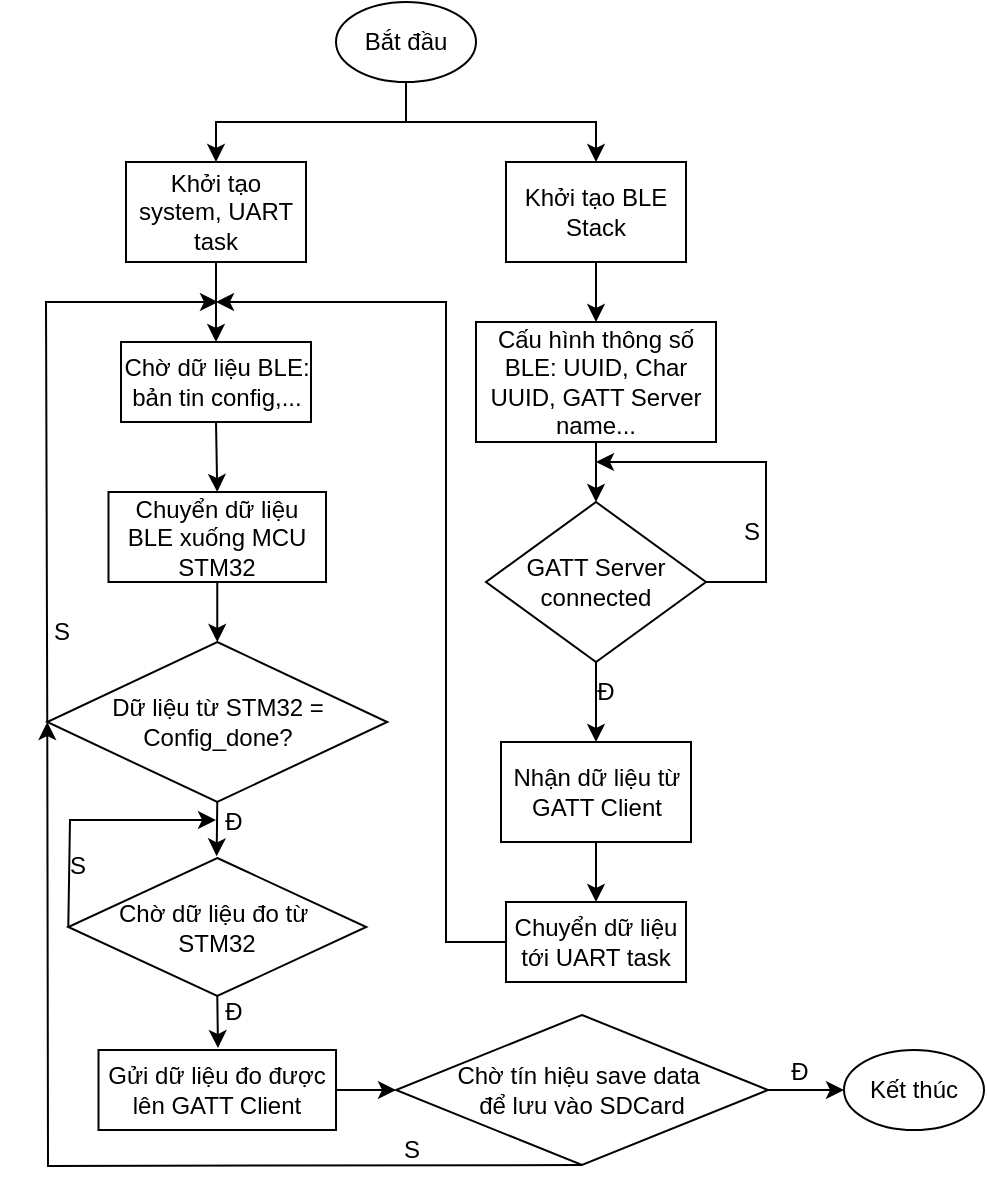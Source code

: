 <mxfile version="24.6.4" type="github">
  <diagram name="Trang-1" id="5MpEeCYLcMmnyMq-eZr1">
    <mxGraphModel dx="1262" dy="686" grid="0" gridSize="10" guides="1" tooltips="1" connect="1" arrows="1" fold="1" page="1" pageScale="1" pageWidth="850" pageHeight="1100" math="0" shadow="0">
      <root>
        <mxCell id="0" />
        <mxCell id="1" parent="0" />
        <mxCell id="8tfWesdkJqedTnPdc9yw-1" value="Bắt đầu" style="ellipse;whiteSpace=wrap;html=1;" parent="1" vertex="1">
          <mxGeometry x="385" y="340" width="70" height="40" as="geometry" />
        </mxCell>
        <mxCell id="8tfWesdkJqedTnPdc9yw-2" value="Khởi tạo BLE Stack" style="rounded=0;whiteSpace=wrap;html=1;" parent="1" vertex="1">
          <mxGeometry x="470" y="420" width="90" height="50" as="geometry" />
        </mxCell>
        <mxCell id="8tfWesdkJqedTnPdc9yw-3" value="Khởi tạo system, UART task" style="rounded=0;whiteSpace=wrap;html=1;" parent="1" vertex="1">
          <mxGeometry x="280" y="420" width="90" height="50" as="geometry" />
        </mxCell>
        <mxCell id="8tfWesdkJqedTnPdc9yw-4" value="Cấu hình thông số BLE: UUID, Char UUID, GATT Server name..." style="rounded=0;whiteSpace=wrap;html=1;" parent="1" vertex="1">
          <mxGeometry x="455" y="500" width="120" height="60" as="geometry" />
        </mxCell>
        <mxCell id="8tfWesdkJqedTnPdc9yw-5" value="GATT Server connected" style="rhombus;whiteSpace=wrap;html=1;" parent="1" vertex="1">
          <mxGeometry x="460" y="590" width="110" height="80" as="geometry" />
        </mxCell>
        <mxCell id="8tfWesdkJqedTnPdc9yw-6" value="" style="endArrow=classic;html=1;rounded=0;exitX=0.5;exitY=1;exitDx=0;exitDy=0;" parent="1" source="8tfWesdkJqedTnPdc9yw-2" target="8tfWesdkJqedTnPdc9yw-4" edge="1">
          <mxGeometry width="50" height="50" relative="1" as="geometry">
            <mxPoint x="350" y="600" as="sourcePoint" />
            <mxPoint x="400" y="550" as="targetPoint" />
          </mxGeometry>
        </mxCell>
        <mxCell id="8tfWesdkJqedTnPdc9yw-7" value="" style="endArrow=classic;html=1;rounded=0;exitX=0.5;exitY=1;exitDx=0;exitDy=0;entryX=0.5;entryY=0;entryDx=0;entryDy=0;" parent="1" source="8tfWesdkJqedTnPdc9yw-4" target="8tfWesdkJqedTnPdc9yw-5" edge="1">
          <mxGeometry width="50" height="50" relative="1" as="geometry">
            <mxPoint x="350" y="600" as="sourcePoint" />
            <mxPoint x="400" y="550" as="targetPoint" />
          </mxGeometry>
        </mxCell>
        <mxCell id="8tfWesdkJqedTnPdc9yw-8" value="Nhận dữ liệu từ GATT Client" style="rounded=0;whiteSpace=wrap;html=1;" parent="1" vertex="1">
          <mxGeometry x="467.5" y="710" width="95" height="50" as="geometry" />
        </mxCell>
        <mxCell id="8tfWesdkJqedTnPdc9yw-9" value="" style="endArrow=classic;html=1;rounded=0;exitX=0.5;exitY=1;exitDx=0;exitDy=0;entryX=0.5;entryY=0;entryDx=0;entryDy=0;" parent="1" source="8tfWesdkJqedTnPdc9yw-5" target="8tfWesdkJqedTnPdc9yw-8" edge="1">
          <mxGeometry width="50" height="50" relative="1" as="geometry">
            <mxPoint x="350" y="600" as="sourcePoint" />
            <mxPoint x="400" y="550" as="targetPoint" />
          </mxGeometry>
        </mxCell>
        <mxCell id="8tfWesdkJqedTnPdc9yw-10" value="" style="endArrow=classic;html=1;rounded=0;exitX=1;exitY=0.5;exitDx=0;exitDy=0;" parent="1" source="8tfWesdkJqedTnPdc9yw-5" edge="1">
          <mxGeometry width="50" height="50" relative="1" as="geometry">
            <mxPoint x="565" y="623" as="sourcePoint" />
            <mxPoint x="515" y="570" as="targetPoint" />
            <Array as="points">
              <mxPoint x="600" y="630" />
              <mxPoint x="600" y="570" />
            </Array>
          </mxGeometry>
        </mxCell>
        <mxCell id="8tfWesdkJqedTnPdc9yw-11" value="S" style="text;html=1;align=center;verticalAlign=middle;whiteSpace=wrap;rounded=0;" parent="1" vertex="1">
          <mxGeometry x="562.5" y="590" width="60" height="30" as="geometry" />
        </mxCell>
        <mxCell id="8tfWesdkJqedTnPdc9yw-12" value="Đ" style="text;html=1;align=center;verticalAlign=middle;whiteSpace=wrap;rounded=0;" parent="1" vertex="1">
          <mxGeometry x="490" y="670" width="60" height="30" as="geometry" />
        </mxCell>
        <mxCell id="8tfWesdkJqedTnPdc9yw-13" value="Chuyển dữ liệu tới UART task" style="rounded=0;whiteSpace=wrap;html=1;" parent="1" vertex="1">
          <mxGeometry x="470" y="790" width="90" height="40" as="geometry" />
        </mxCell>
        <mxCell id="8tfWesdkJqedTnPdc9yw-14" value="" style="endArrow=classic;html=1;rounded=0;exitX=0.5;exitY=1;exitDx=0;exitDy=0;entryX=0.5;entryY=0;entryDx=0;entryDy=0;" parent="1" source="8tfWesdkJqedTnPdc9yw-8" target="8tfWesdkJqedTnPdc9yw-13" edge="1">
          <mxGeometry width="50" height="50" relative="1" as="geometry">
            <mxPoint x="330" y="650" as="sourcePoint" />
            <mxPoint x="380" y="600" as="targetPoint" />
          </mxGeometry>
        </mxCell>
        <mxCell id="8tfWesdkJqedTnPdc9yw-15" value="Chờ dữ liệu BLE: bản tin config,..." style="rounded=0;whiteSpace=wrap;html=1;" parent="1" vertex="1">
          <mxGeometry x="277.5" y="510" width="95" height="40" as="geometry" />
        </mxCell>
        <mxCell id="8tfWesdkJqedTnPdc9yw-16" value="" style="endArrow=classic;html=1;rounded=0;exitX=0.5;exitY=1;exitDx=0;exitDy=0;" parent="1" source="8tfWesdkJqedTnPdc9yw-3" target="8tfWesdkJqedTnPdc9yw-15" edge="1">
          <mxGeometry width="50" height="50" relative="1" as="geometry">
            <mxPoint x="330" y="650" as="sourcePoint" />
            <mxPoint x="380" y="600" as="targetPoint" />
          </mxGeometry>
        </mxCell>
        <mxCell id="8tfWesdkJqedTnPdc9yw-17" value="" style="endArrow=classic;html=1;rounded=0;" parent="1" edge="1">
          <mxGeometry width="50" height="50" relative="1" as="geometry">
            <mxPoint x="470" y="810" as="sourcePoint" />
            <mxPoint x="325" y="490" as="targetPoint" />
            <Array as="points">
              <mxPoint x="440" y="810" />
              <mxPoint x="440" y="490" />
            </Array>
          </mxGeometry>
        </mxCell>
        <mxCell id="8tfWesdkJqedTnPdc9yw-18" value="" style="endArrow=none;html=1;rounded=0;entryX=0.5;entryY=1;entryDx=0;entryDy=0;" parent="1" target="8tfWesdkJqedTnPdc9yw-1" edge="1">
          <mxGeometry width="50" height="50" relative="1" as="geometry">
            <mxPoint x="420" y="400" as="sourcePoint" />
            <mxPoint x="430" y="550" as="targetPoint" />
          </mxGeometry>
        </mxCell>
        <mxCell id="8tfWesdkJqedTnPdc9yw-19" value="" style="endArrow=classic;html=1;rounded=0;entryX=0.5;entryY=0;entryDx=0;entryDy=0;" parent="1" target="8tfWesdkJqedTnPdc9yw-2" edge="1">
          <mxGeometry width="50" height="50" relative="1" as="geometry">
            <mxPoint x="420" y="400" as="sourcePoint" />
            <mxPoint x="430" y="550" as="targetPoint" />
            <Array as="points">
              <mxPoint x="515" y="400" />
            </Array>
          </mxGeometry>
        </mxCell>
        <mxCell id="8tfWesdkJqedTnPdc9yw-20" value="" style="endArrow=classic;html=1;rounded=0;entryX=0.5;entryY=0;entryDx=0;entryDy=0;" parent="1" target="8tfWesdkJqedTnPdc9yw-3" edge="1">
          <mxGeometry width="50" height="50" relative="1" as="geometry">
            <mxPoint x="420" y="400" as="sourcePoint" />
            <mxPoint x="430" y="550" as="targetPoint" />
            <Array as="points">
              <mxPoint x="325" y="400" />
            </Array>
          </mxGeometry>
        </mxCell>
        <mxCell id="8tfWesdkJqedTnPdc9yw-21" value="Chuyển dữ liệu BLE xuống MCU STM32" style="rounded=0;whiteSpace=wrap;html=1;" parent="1" vertex="1">
          <mxGeometry x="271.25" y="585" width="108.75" height="45" as="geometry" />
        </mxCell>
        <mxCell id="8tfWesdkJqedTnPdc9yw-22" value="" style="endArrow=classic;html=1;rounded=0;exitX=0.5;exitY=1;exitDx=0;exitDy=0;entryX=0.5;entryY=0;entryDx=0;entryDy=0;" parent="1" source="8tfWesdkJqedTnPdc9yw-15" target="8tfWesdkJqedTnPdc9yw-21" edge="1">
          <mxGeometry width="50" height="50" relative="1" as="geometry">
            <mxPoint x="380" y="680" as="sourcePoint" />
            <mxPoint x="430" y="630" as="targetPoint" />
          </mxGeometry>
        </mxCell>
        <mxCell id="8tfWesdkJqedTnPdc9yw-23" value="Dữ liệu từ STM32 = Config_done?" style="rhombus;whiteSpace=wrap;html=1;" parent="1" vertex="1">
          <mxGeometry x="240.63" y="660" width="170" height="80" as="geometry" />
        </mxCell>
        <mxCell id="8tfWesdkJqedTnPdc9yw-25" value="" style="endArrow=classic;html=1;rounded=0;exitX=0;exitY=0.5;exitDx=0;exitDy=0;" parent="1" source="8tfWesdkJqedTnPdc9yw-23" edge="1">
          <mxGeometry width="50" height="50" relative="1" as="geometry">
            <mxPoint x="380" y="680" as="sourcePoint" />
            <mxPoint x="326" y="490" as="targetPoint" />
            <Array as="points">
              <mxPoint x="240" y="490" />
            </Array>
          </mxGeometry>
        </mxCell>
        <mxCell id="8tfWesdkJqedTnPdc9yw-26" value="S" style="text;html=1;align=center;verticalAlign=middle;whiteSpace=wrap;rounded=0;" parent="1" vertex="1">
          <mxGeometry x="217.5" y="640" width="60" height="30" as="geometry" />
        </mxCell>
        <mxCell id="8tfWesdkJqedTnPdc9yw-27" value="Gửi dữ liệu đo được lên GATT Client" style="rounded=0;whiteSpace=wrap;html=1;" parent="1" vertex="1">
          <mxGeometry x="266.26" y="864" width="118.75" height="40" as="geometry" />
        </mxCell>
        <mxCell id="8tfWesdkJqedTnPdc9yw-28" value="" style="endArrow=classic;html=1;rounded=0;exitX=0.5;exitY=1;exitDx=0;exitDy=0;entryX=0.372;entryY=0.939;entryDx=0;entryDy=0;entryPerimeter=0;" parent="1" source="8tfWesdkJqedTnPdc9yw-23" edge="1">
          <mxGeometry width="50" height="50" relative="1" as="geometry">
            <mxPoint x="380" y="820" as="sourcePoint" />
            <mxPoint x="325.32" y="767.17" as="targetPoint" />
          </mxGeometry>
        </mxCell>
        <mxCell id="8tfWesdkJqedTnPdc9yw-30" value="Kết thúc" style="ellipse;whiteSpace=wrap;html=1;" parent="1" vertex="1">
          <mxGeometry x="639" y="864" width="70" height="40" as="geometry" />
        </mxCell>
        <mxCell id="8tfWesdkJqedTnPdc9yw-31" value="" style="endArrow=classic;html=1;rounded=0;exitX=1;exitY=0.5;exitDx=0;exitDy=0;entryX=0;entryY=0.5;entryDx=0;entryDy=0;" parent="1" source="BnnEWRheOMcrQ9V38Cjb-11" target="8tfWesdkJqedTnPdc9yw-30" edge="1">
          <mxGeometry width="50" height="50" relative="1" as="geometry">
            <mxPoint x="652.635" y="834" as="sourcePoint" />
            <mxPoint x="757" y="784" as="targetPoint" />
          </mxGeometry>
        </mxCell>
        <mxCell id="BnnEWRheOMcrQ9V38Cjb-1" value="" style="endArrow=classic;html=1;rounded=0;entryX=0.5;entryY=0;entryDx=0;entryDy=0;exitX=0.5;exitY=1;exitDx=0;exitDy=0;" edge="1" parent="1" source="8tfWesdkJqedTnPdc9yw-21" target="8tfWesdkJqedTnPdc9yw-23">
          <mxGeometry width="50" height="50" relative="1" as="geometry">
            <mxPoint x="324" y="631" as="sourcePoint" />
            <mxPoint x="465" y="607" as="targetPoint" />
          </mxGeometry>
        </mxCell>
        <mxCell id="BnnEWRheOMcrQ9V38Cjb-3" value="Chờ dữ liệu đo từ&amp;nbsp;&lt;div&gt;STM32&lt;/div&gt;" style="rhombus;whiteSpace=wrap;html=1;" vertex="1" parent="1">
          <mxGeometry x="251.14" y="768" width="149" height="69" as="geometry" />
        </mxCell>
        <mxCell id="BnnEWRheOMcrQ9V38Cjb-4" value="" style="endArrow=classic;html=1;rounded=0;exitX=0.5;exitY=1;exitDx=0;exitDy=0;" edge="1" parent="1" source="BnnEWRheOMcrQ9V38Cjb-3">
          <mxGeometry width="50" height="50" relative="1" as="geometry">
            <mxPoint x="378" y="697" as="sourcePoint" />
            <mxPoint x="326" y="863" as="targetPoint" />
          </mxGeometry>
        </mxCell>
        <mxCell id="BnnEWRheOMcrQ9V38Cjb-5" value="Đ" style="text;html=1;align=center;verticalAlign=middle;whiteSpace=wrap;rounded=0;" vertex="1" parent="1">
          <mxGeometry x="304" y="735" width="60" height="30" as="geometry" />
        </mxCell>
        <mxCell id="BnnEWRheOMcrQ9V38Cjb-6" value="Đ" style="text;html=1;align=center;verticalAlign=middle;whiteSpace=wrap;rounded=0;" vertex="1" parent="1">
          <mxGeometry x="304" y="830" width="60" height="30" as="geometry" />
        </mxCell>
        <mxCell id="BnnEWRheOMcrQ9V38Cjb-7" value="" style="endArrow=classic;html=1;rounded=0;exitX=0;exitY=0.5;exitDx=0;exitDy=0;" edge="1" parent="1" source="BnnEWRheOMcrQ9V38Cjb-3">
          <mxGeometry width="50" height="50" relative="1" as="geometry">
            <mxPoint x="194" y="807" as="sourcePoint" />
            <mxPoint x="325" y="749" as="targetPoint" />
            <Array as="points">
              <mxPoint x="252" y="749" />
            </Array>
          </mxGeometry>
        </mxCell>
        <mxCell id="BnnEWRheOMcrQ9V38Cjb-9" value="S" style="text;html=1;align=center;verticalAlign=middle;whiteSpace=wrap;rounded=0;" vertex="1" parent="1">
          <mxGeometry x="226" y="757" width="60" height="30" as="geometry" />
        </mxCell>
        <mxCell id="BnnEWRheOMcrQ9V38Cjb-11" value="Chờ tín hiệu save data&amp;nbsp;&lt;div&gt;để lưu vào SDCard&lt;/div&gt;" style="rhombus;whiteSpace=wrap;html=1;" vertex="1" parent="1">
          <mxGeometry x="415" y="846.5" width="186" height="75" as="geometry" />
        </mxCell>
        <mxCell id="BnnEWRheOMcrQ9V38Cjb-12" value="" style="endArrow=classic;html=1;rounded=0;exitX=1;exitY=0.5;exitDx=0;exitDy=0;entryX=0;entryY=0.5;entryDx=0;entryDy=0;" edge="1" parent="1" source="8tfWesdkJqedTnPdc9yw-27" target="BnnEWRheOMcrQ9V38Cjb-11">
          <mxGeometry width="50" height="50" relative="1" as="geometry">
            <mxPoint x="401" y="689" as="sourcePoint" />
            <mxPoint x="451" y="639" as="targetPoint" />
          </mxGeometry>
        </mxCell>
        <mxCell id="BnnEWRheOMcrQ9V38Cjb-13" value="Đ" style="text;html=1;align=center;verticalAlign=middle;whiteSpace=wrap;rounded=0;" vertex="1" parent="1">
          <mxGeometry x="587" y="860" width="60" height="30" as="geometry" />
        </mxCell>
        <mxCell id="BnnEWRheOMcrQ9V38Cjb-14" value="" style="endArrow=classic;html=1;rounded=0;exitX=0.5;exitY=1;exitDx=0;exitDy=0;entryX=0;entryY=0.5;entryDx=0;entryDy=0;" edge="1" parent="1" source="BnnEWRheOMcrQ9V38Cjb-11" target="8tfWesdkJqedTnPdc9yw-23">
          <mxGeometry width="50" height="50" relative="1" as="geometry">
            <mxPoint x="401" y="689" as="sourcePoint" />
            <mxPoint x="451" y="639" as="targetPoint" />
            <Array as="points">
              <mxPoint x="241" y="922" />
            </Array>
          </mxGeometry>
        </mxCell>
        <mxCell id="BnnEWRheOMcrQ9V38Cjb-15" value="S" style="text;html=1;align=center;verticalAlign=middle;whiteSpace=wrap;rounded=0;" vertex="1" parent="1">
          <mxGeometry x="393" y="899" width="60" height="30" as="geometry" />
        </mxCell>
      </root>
    </mxGraphModel>
  </diagram>
</mxfile>
